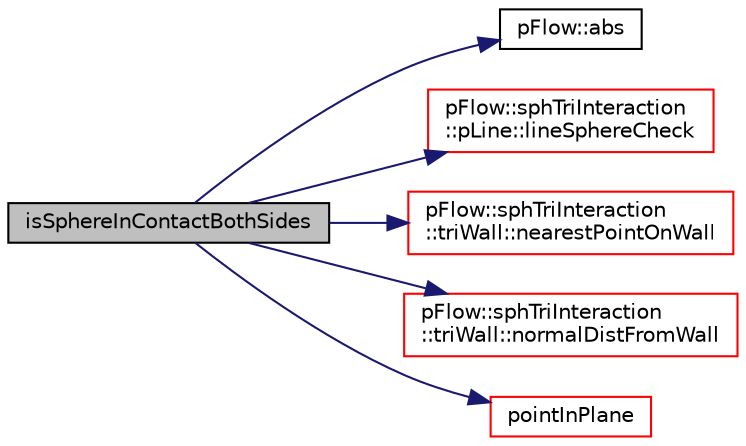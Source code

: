 digraph "isSphereInContactBothSides"
{
 // LATEX_PDF_SIZE
  edge [fontname="Helvetica",fontsize="10",labelfontname="Helvetica",labelfontsize="10"];
  node [fontname="Helvetica",fontsize="10",shape=record];
  rankdir="LR";
  Node1 [label="isSphereInContactBothSides",height=0.2,width=0.4,color="black", fillcolor="grey75", style="filled", fontcolor="black",tooltip=" "];
  Node1 -> Node2 [color="midnightblue",fontsize="10",style="solid",fontname="Helvetica"];
  Node2 [label="pFlow::abs",height=0.2,width=0.4,color="black", fillcolor="white", style="filled",URL="$namespacepFlow.html#a11091cf542ebb711e64d680ee05b311c",tooltip=" "];
  Node1 -> Node3 [color="midnightblue",fontsize="10",style="solid",fontname="Helvetica"];
  Node3 [label="pFlow::sphTriInteraction\l::pLine::lineSphereCheck",height=0.2,width=0.4,color="red", fillcolor="white", style="filled",URL="$structpFlow_1_1sphTriInteraction_1_1pLine.html#aabd9c83babb8fd250cae2482ddea4f13",tooltip=" "];
  Node1 -> Node8 [color="midnightblue",fontsize="10",style="solid",fontname="Helvetica"];
  Node8 [label="pFlow::sphTriInteraction\l::triWall::nearestPointOnWall",height=0.2,width=0.4,color="red", fillcolor="white", style="filled",URL="$structpFlow_1_1sphTriInteraction_1_1triWall.html#a9290a304540b21d58d6368b4a486d331",tooltip=" "];
  Node1 -> Node9 [color="midnightblue",fontsize="10",style="solid",fontname="Helvetica"];
  Node9 [label="pFlow::sphTriInteraction\l::triWall::normalDistFromWall",height=0.2,width=0.4,color="red", fillcolor="white", style="filled",URL="$structpFlow_1_1sphTriInteraction_1_1triWall.html#ae81648f19b6bd4ffc0124388911a245e",tooltip=" "];
  Node1 -> Node10 [color="midnightblue",fontsize="10",style="solid",fontname="Helvetica"];
  Node10 [label="pointInPlane",height=0.2,width=0.4,color="red", fillcolor="white", style="filled",URL="$namespacepFlow_1_1sphTriInteraction.html#a43af14a1fd258bcf1b5e7e7ddb8d40bb",tooltip=" "];
}

